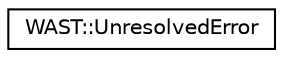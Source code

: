 digraph "Graphical Class Hierarchy"
{
  edge [fontname="Helvetica",fontsize="10",labelfontname="Helvetica",labelfontsize="10"];
  node [fontname="Helvetica",fontsize="10",shape=record];
  rankdir="LR";
  Node0 [label="WAST::UnresolvedError",height=0.2,width=0.4,color="black", fillcolor="white", style="filled",URL="$struct_w_a_s_t_1_1_unresolved_error.html"];
}
